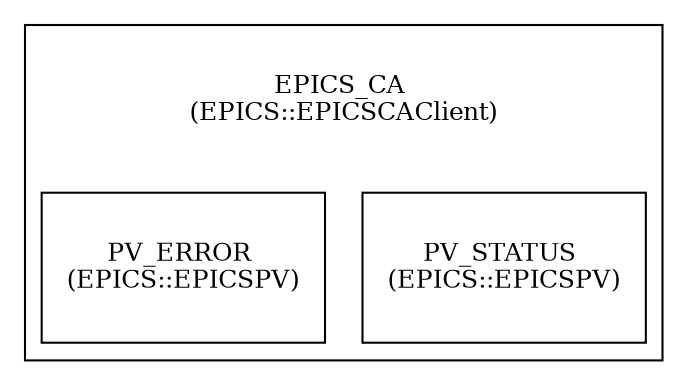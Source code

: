 digraph G {
bgcolor=white
subgraph cluster_EPICS_CA {
label=<<TABLE border="0" cellborder="0"><TR><TD width="60" height="60"><font point-size="12">EPICS_CA <BR/>(EPICS::EPICSCAClient)</font></TD></TR></TABLE>>
EPICS_CAPV_STATUS [shape=record, style=filled, fillcolor=white, color=black,label=<<TABLE border="0" cellborder="0"><TR><TD width="60" height="60"><font point-size="12">PV_STATUS <BR/>(EPICS::EPICSPV)</font></TD></TR></TABLE>>]
EPICS_CAPV_ERROR [shape=record, style=filled, fillcolor=white, color=black,label=<<TABLE border="0" cellborder="0"><TR><TD width="60" height="60"><font point-size="12">PV_ERROR <BR/>(EPICS::EPICSPV)</font></TD></TR></TABLE>>]
}
}
